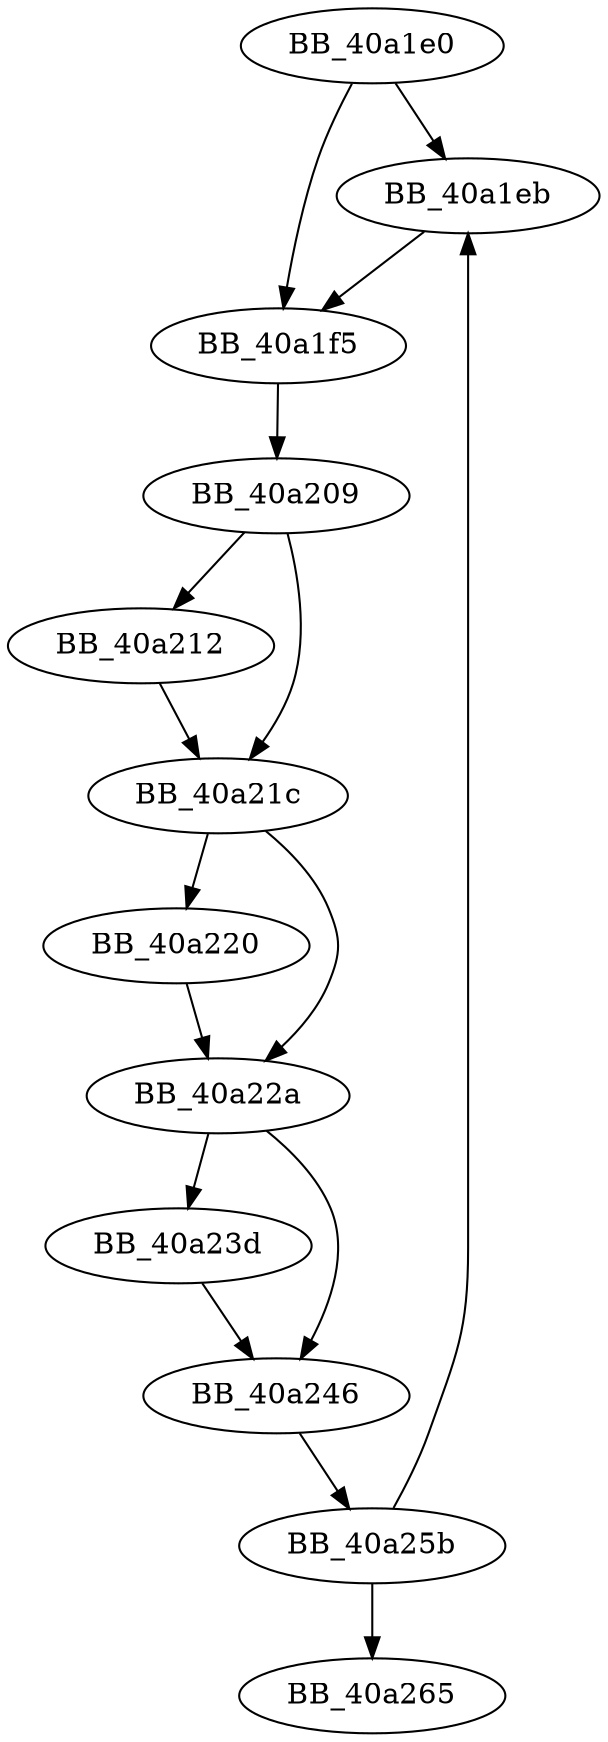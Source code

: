 DiGraph sub_40A1E0{
BB_40a1e0->BB_40a1eb
BB_40a1e0->BB_40a1f5
BB_40a1eb->BB_40a1f5
BB_40a1f5->BB_40a209
BB_40a209->BB_40a212
BB_40a209->BB_40a21c
BB_40a212->BB_40a21c
BB_40a21c->BB_40a220
BB_40a21c->BB_40a22a
BB_40a220->BB_40a22a
BB_40a22a->BB_40a23d
BB_40a22a->BB_40a246
BB_40a23d->BB_40a246
BB_40a246->BB_40a25b
BB_40a25b->BB_40a1eb
BB_40a25b->BB_40a265
}
